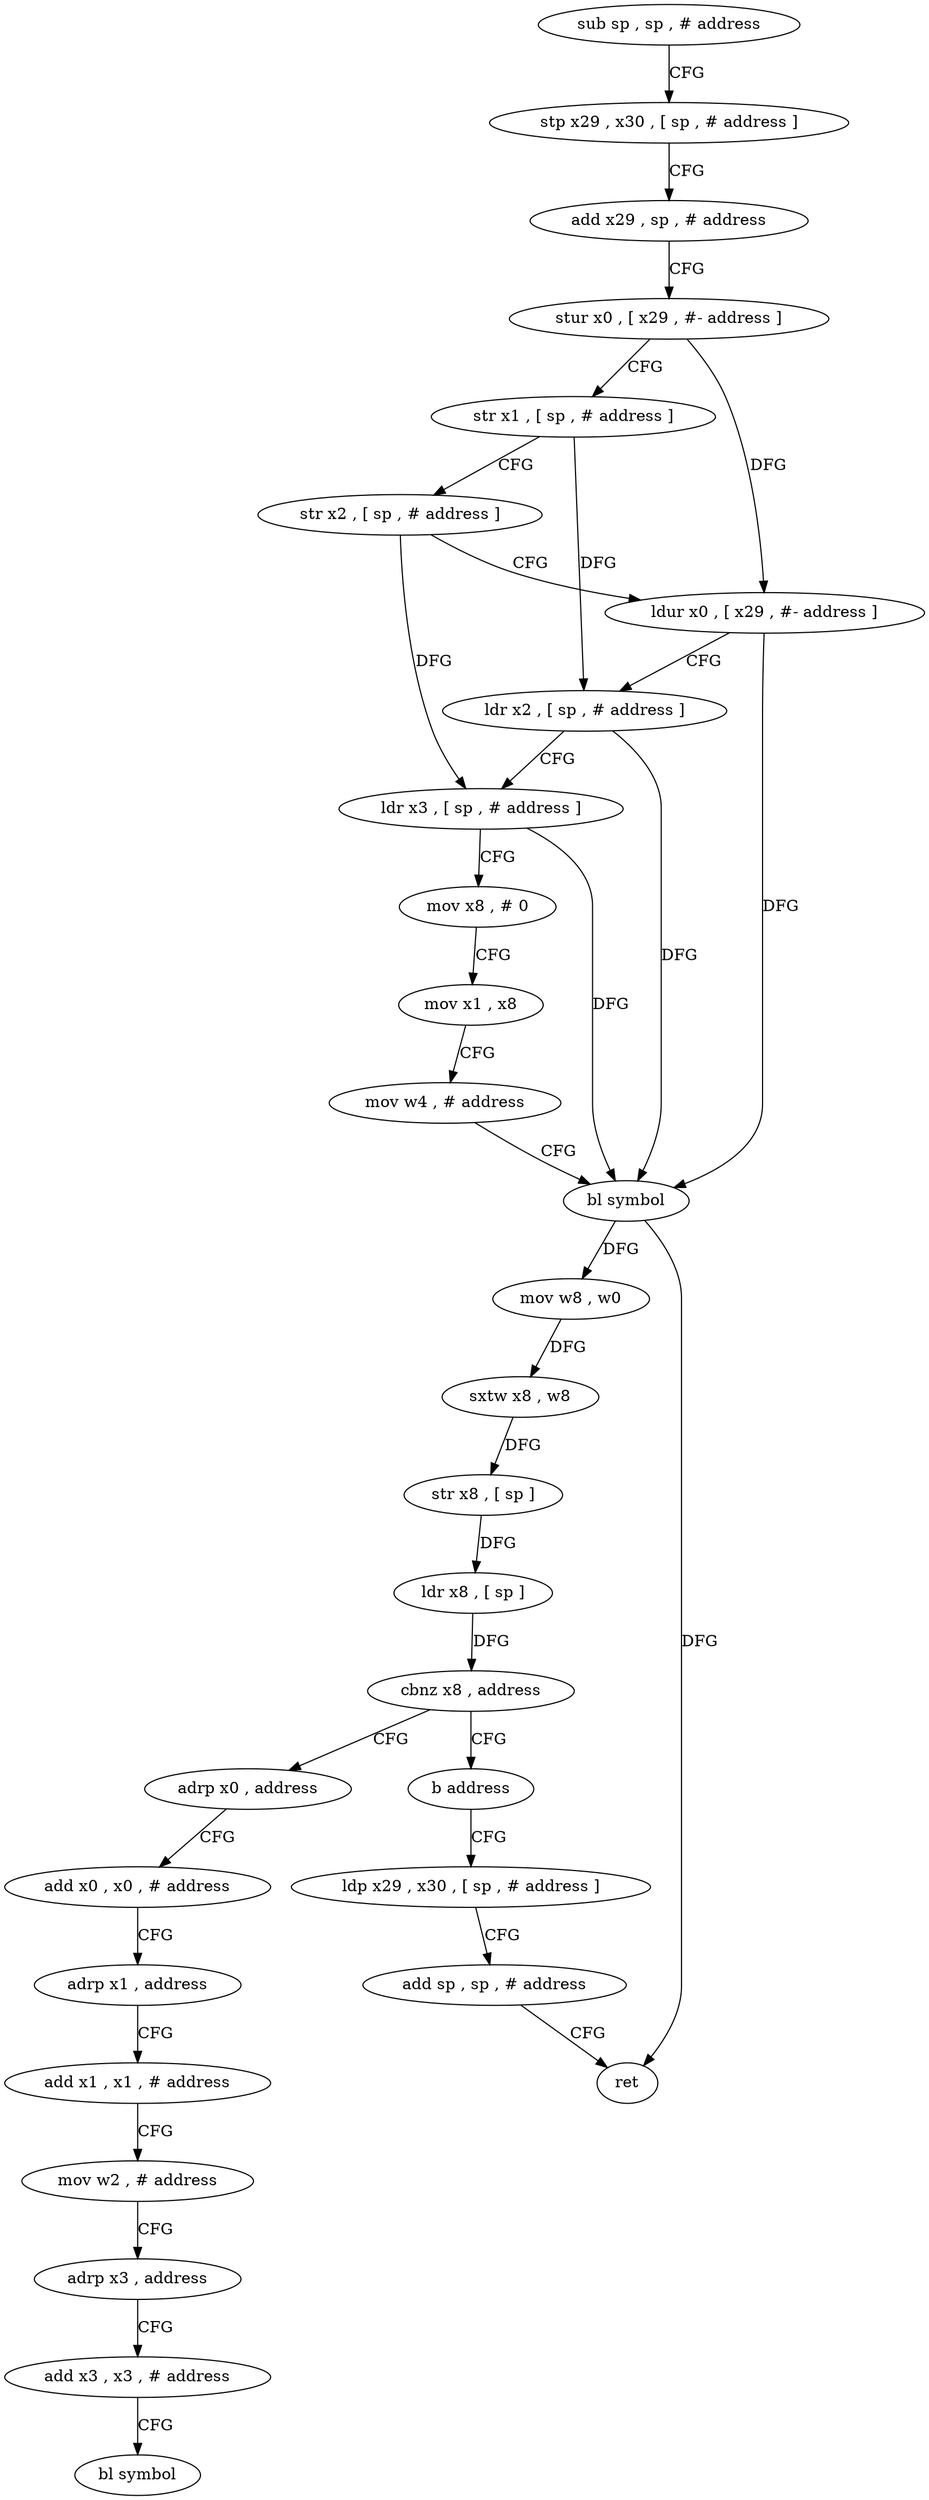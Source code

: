 digraph "func" {
"4256700" [label = "sub sp , sp , # address" ]
"4256704" [label = "stp x29 , x30 , [ sp , # address ]" ]
"4256708" [label = "add x29 , sp , # address" ]
"4256712" [label = "stur x0 , [ x29 , #- address ]" ]
"4256716" [label = "str x1 , [ sp , # address ]" ]
"4256720" [label = "str x2 , [ sp , # address ]" ]
"4256724" [label = "ldur x0 , [ x29 , #- address ]" ]
"4256728" [label = "ldr x2 , [ sp , # address ]" ]
"4256732" [label = "ldr x3 , [ sp , # address ]" ]
"4256736" [label = "mov x8 , # 0" ]
"4256740" [label = "mov x1 , x8" ]
"4256744" [label = "mov w4 , # address" ]
"4256748" [label = "bl symbol" ]
"4256752" [label = "mov w8 , w0" ]
"4256756" [label = "sxtw x8 , w8" ]
"4256760" [label = "str x8 , [ sp ]" ]
"4256764" [label = "ldr x8 , [ sp ]" ]
"4256768" [label = "cbnz x8 , address" ]
"4256776" [label = "adrp x0 , address" ]
"4256772" [label = "b address" ]
"4256780" [label = "add x0 , x0 , # address" ]
"4256784" [label = "adrp x1 , address" ]
"4256788" [label = "add x1 , x1 , # address" ]
"4256792" [label = "mov w2 , # address" ]
"4256796" [label = "adrp x3 , address" ]
"4256800" [label = "add x3 , x3 , # address" ]
"4256804" [label = "bl symbol" ]
"4256808" [label = "ldp x29 , x30 , [ sp , # address ]" ]
"4256812" [label = "add sp , sp , # address" ]
"4256816" [label = "ret" ]
"4256700" -> "4256704" [ label = "CFG" ]
"4256704" -> "4256708" [ label = "CFG" ]
"4256708" -> "4256712" [ label = "CFG" ]
"4256712" -> "4256716" [ label = "CFG" ]
"4256712" -> "4256724" [ label = "DFG" ]
"4256716" -> "4256720" [ label = "CFG" ]
"4256716" -> "4256728" [ label = "DFG" ]
"4256720" -> "4256724" [ label = "CFG" ]
"4256720" -> "4256732" [ label = "DFG" ]
"4256724" -> "4256728" [ label = "CFG" ]
"4256724" -> "4256748" [ label = "DFG" ]
"4256728" -> "4256732" [ label = "CFG" ]
"4256728" -> "4256748" [ label = "DFG" ]
"4256732" -> "4256736" [ label = "CFG" ]
"4256732" -> "4256748" [ label = "DFG" ]
"4256736" -> "4256740" [ label = "CFG" ]
"4256740" -> "4256744" [ label = "CFG" ]
"4256744" -> "4256748" [ label = "CFG" ]
"4256748" -> "4256752" [ label = "DFG" ]
"4256748" -> "4256816" [ label = "DFG" ]
"4256752" -> "4256756" [ label = "DFG" ]
"4256756" -> "4256760" [ label = "DFG" ]
"4256760" -> "4256764" [ label = "DFG" ]
"4256764" -> "4256768" [ label = "DFG" ]
"4256768" -> "4256776" [ label = "CFG" ]
"4256768" -> "4256772" [ label = "CFG" ]
"4256776" -> "4256780" [ label = "CFG" ]
"4256772" -> "4256808" [ label = "CFG" ]
"4256780" -> "4256784" [ label = "CFG" ]
"4256784" -> "4256788" [ label = "CFG" ]
"4256788" -> "4256792" [ label = "CFG" ]
"4256792" -> "4256796" [ label = "CFG" ]
"4256796" -> "4256800" [ label = "CFG" ]
"4256800" -> "4256804" [ label = "CFG" ]
"4256808" -> "4256812" [ label = "CFG" ]
"4256812" -> "4256816" [ label = "CFG" ]
}
